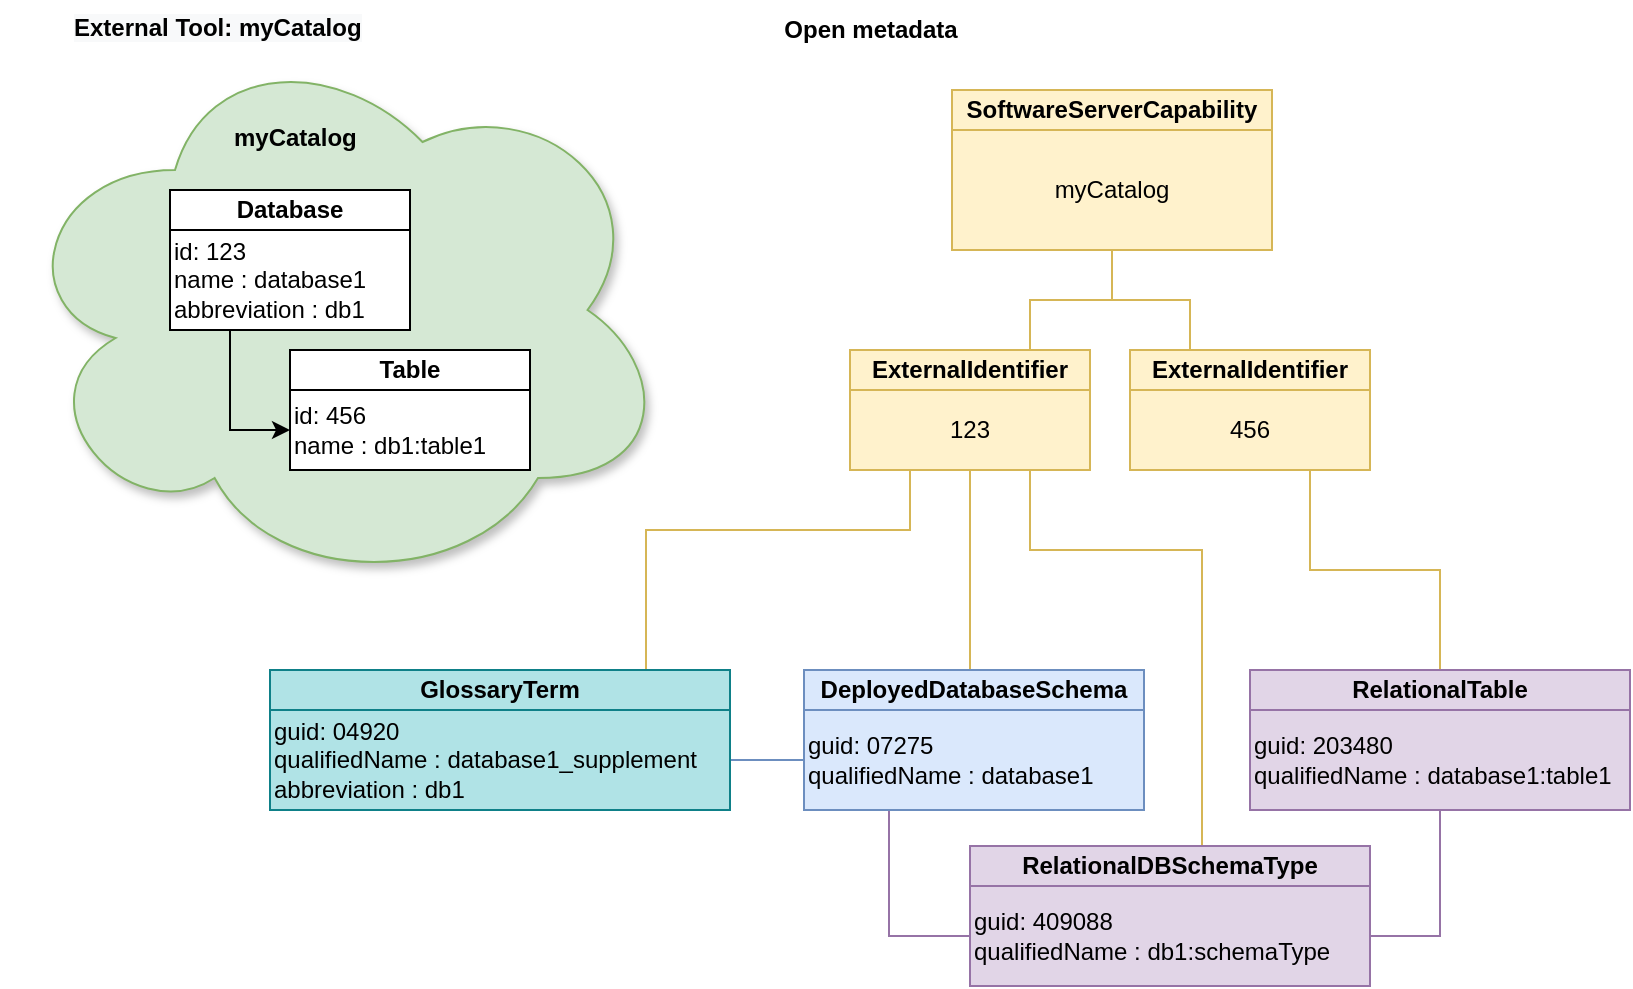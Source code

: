 <mxfile version="14.1.8" type="device" pages="2"><diagram id="NTIzl_c-cw8g8w2PrIPx" name="one-to-many-mapping"><mxGraphModel dx="1106" dy="830" grid="1" gridSize="10" guides="1" tooltips="1" connect="1" arrows="1" fold="1" page="1" pageScale="1" pageWidth="827" pageHeight="1169" math="0" shadow="0"><root><mxCell id="0"/><mxCell id="1" parent="0"/><mxCell id="3WAn5p7mUv7_2XP0ayZY-3" value="" style="ellipse;shape=cloud;whiteSpace=wrap;html=1;align=left;verticalAlign=top;fillColor=#d5e8d4;strokeColor=#82b366;shadow=1;" parent="1" vertex="1"><mxGeometry x="9" y="95" width="330" height="280" as="geometry"/></mxCell><mxCell id="3WAn5p7mUv7_2XP0ayZY-1" value="Database" style="rounded=0;whiteSpace=wrap;html=1;fontStyle=1" parent="1" vertex="1"><mxGeometry x="89" y="175" width="120" height="20" as="geometry"/></mxCell><mxCell id="3WAn5p7mUv7_2XP0ayZY-8" style="edgeStyle=orthogonalEdgeStyle;rounded=0;orthogonalLoop=1;jettySize=auto;html=1;exitX=0.25;exitY=1;exitDx=0;exitDy=0;entryX=0;entryY=0.5;entryDx=0;entryDy=0;" parent="1" source="3WAn5p7mUv7_2XP0ayZY-2" target="3WAn5p7mUv7_2XP0ayZY-7" edge="1"><mxGeometry relative="1" as="geometry"/></mxCell><mxCell id="3WAn5p7mUv7_2XP0ayZY-2" value="id: 123&lt;br&gt;name : database1&lt;br&gt;abbreviation : db1" style="rounded=0;whiteSpace=wrap;html=1;align=left;" parent="1" vertex="1"><mxGeometry x="89" y="195" width="120" height="50" as="geometry"/></mxCell><mxCell id="3WAn5p7mUv7_2XP0ayZY-4" value="SoftwareServerCapability" style="rounded=0;whiteSpace=wrap;html=1;align=center;fontStyle=1;fillColor=#fff2cc;strokeColor=#d6b656;" parent="1" vertex="1"><mxGeometry x="480" y="125" width="160" height="20" as="geometry"/></mxCell><mxCell id="3WAn5p7mUv7_2XP0ayZY-11" style="edgeStyle=orthogonalEdgeStyle;rounded=0;orthogonalLoop=1;jettySize=auto;html=1;entryX=0.75;entryY=0;entryDx=0;entryDy=0;endArrow=none;endFill=0;fillColor=#fff2cc;strokeColor=#d6b656;" parent="1" source="3WAn5p7mUv7_2XP0ayZY-5" target="3WAn5p7mUv7_2XP0ayZY-9" edge="1"><mxGeometry relative="1" as="geometry"/></mxCell><mxCell id="3WAn5p7mUv7_2XP0ayZY-5" value="myCatalog" style="rounded=0;whiteSpace=wrap;html=1;align=center;fillColor=#fff2cc;strokeColor=#d6b656;" parent="1" vertex="1"><mxGeometry x="480" y="145" width="160" height="60" as="geometry"/></mxCell><mxCell id="3WAn5p7mUv7_2XP0ayZY-6" value="Table" style="rounded=0;whiteSpace=wrap;html=1;fontStyle=1" parent="1" vertex="1"><mxGeometry x="149" y="255" width="120" height="20" as="geometry"/></mxCell><mxCell id="3WAn5p7mUv7_2XP0ayZY-7" value="id: 456&lt;br&gt;name : db1:table1" style="rounded=0;whiteSpace=wrap;html=1;align=left;" parent="1" vertex="1"><mxGeometry x="149" y="275" width="120" height="40" as="geometry"/></mxCell><mxCell id="3WAn5p7mUv7_2XP0ayZY-9" value="ExternalIdentifier" style="rounded=0;whiteSpace=wrap;html=1;align=center;fontStyle=1;fillColor=#fff2cc;strokeColor=#d6b656;" parent="1" vertex="1"><mxGeometry x="429" y="255" width="120" height="20" as="geometry"/></mxCell><mxCell id="3i_hyOnJd9itfyXoSEDO-1" style="edgeStyle=orthogonalEdgeStyle;rounded=0;orthogonalLoop=1;jettySize=auto;html=1;exitX=0.75;exitY=1;exitDx=0;exitDy=0;fillColor=#fff2cc;strokeColor=#d6b656;endArrow=none;endFill=0;entryX=0.5;entryY=0;entryDx=0;entryDy=0;" parent="1" source="3WAn5p7mUv7_2XP0ayZY-10" target="3WAn5p7mUv7_2XP0ayZY-18" edge="1"><mxGeometry relative="1" as="geometry"><Array as="points"><mxPoint x="519" y="355"/><mxPoint x="605" y="355"/></Array></mxGeometry></mxCell><mxCell id="3i_hyOnJd9itfyXoSEDO-2" style="edgeStyle=orthogonalEdgeStyle;rounded=0;orthogonalLoop=1;jettySize=auto;html=1;exitX=0.25;exitY=1;exitDx=0;exitDy=0;endArrow=none;endFill=0;fillColor=#fff2cc;strokeColor=#d6b656;entryX=0.75;entryY=0;entryDx=0;entryDy=0;" parent="1" source="3WAn5p7mUv7_2XP0ayZY-10" target="3i_hyOnJd9itfyXoSEDO-3" edge="1"><mxGeometry relative="1" as="geometry"><mxPoint x="299" y="405" as="targetPoint"/><Array as="points"><mxPoint x="459" y="345"/><mxPoint x="327" y="345"/></Array></mxGeometry></mxCell><mxCell id="3WAn5p7mUv7_2XP0ayZY-10" value="123" style="rounded=0;whiteSpace=wrap;html=1;align=center;fillColor=#fff2cc;strokeColor=#d6b656;" parent="1" vertex="1"><mxGeometry x="429" y="275" width="120" height="40" as="geometry"/></mxCell><mxCell id="3WAn5p7mUv7_2XP0ayZY-12" style="edgeStyle=orthogonalEdgeStyle;rounded=0;orthogonalLoop=1;jettySize=auto;html=1;exitX=0.5;exitY=1;exitDx=0;exitDy=0;entryX=0.25;entryY=0;entryDx=0;entryDy=0;endArrow=none;endFill=0;fillColor=#fff2cc;strokeColor=#d6b656;" parent="1" source="3WAn5p7mUv7_2XP0ayZY-5" target="3WAn5p7mUv7_2XP0ayZY-13" edge="1"><mxGeometry relative="1" as="geometry"><mxPoint x="659" y="205" as="sourcePoint"/></mxGeometry></mxCell><mxCell id="3WAn5p7mUv7_2XP0ayZY-13" value="ExternalIdentifier" style="rounded=0;whiteSpace=wrap;html=1;align=center;fontStyle=1;fillColor=#fff2cc;strokeColor=#d6b656;" parent="1" vertex="1"><mxGeometry x="569" y="255" width="120" height="20" as="geometry"/></mxCell><mxCell id="3WAn5p7mUv7_2XP0ayZY-23" style="edgeStyle=orthogonalEdgeStyle;rounded=0;orthogonalLoop=1;jettySize=auto;html=1;exitX=0.75;exitY=1;exitDx=0;exitDy=0;entryX=0.5;entryY=0;entryDx=0;entryDy=0;endArrow=none;endFill=0;fillColor=#fff2cc;strokeColor=#d6b656;" parent="1" source="3WAn5p7mUv7_2XP0ayZY-14" target="3WAn5p7mUv7_2XP0ayZY-21" edge="1"><mxGeometry relative="1" as="geometry"/></mxCell><mxCell id="3WAn5p7mUv7_2XP0ayZY-14" value="456" style="rounded=0;whiteSpace=wrap;html=1;align=center;fillColor=#fff2cc;strokeColor=#d6b656;" parent="1" vertex="1"><mxGeometry x="569" y="275" width="120" height="40" as="geometry"/></mxCell><mxCell id="3WAn5p7mUv7_2XP0ayZY-20" style="edgeStyle=orthogonalEdgeStyle;rounded=0;orthogonalLoop=1;jettySize=auto;html=1;exitX=0.5;exitY=0;exitDx=0;exitDy=0;entryX=0.5;entryY=1;entryDx=0;entryDy=0;endArrow=none;endFill=0;fillColor=#fff2cc;strokeColor=#d6b656;" parent="1" source="3WAn5p7mUv7_2XP0ayZY-15" target="3WAn5p7mUv7_2XP0ayZY-10" edge="1"><mxGeometry relative="1" as="geometry"><Array as="points"><mxPoint x="489" y="415"/></Array></mxGeometry></mxCell><mxCell id="3WAn5p7mUv7_2XP0ayZY-15" value="DeployedDatabaseSchema" style="rounded=0;whiteSpace=wrap;html=1;fontStyle=1;fillColor=#dae8fc;strokeColor=#6c8ebf;" parent="1" vertex="1"><mxGeometry x="406" y="415" width="170" height="20" as="geometry"/></mxCell><mxCell id="3WAn5p7mUv7_2XP0ayZY-16" style="edgeStyle=orthogonalEdgeStyle;rounded=0;orthogonalLoop=1;jettySize=auto;html=1;exitX=0.25;exitY=1;exitDx=0;exitDy=0;entryX=0;entryY=0.5;entryDx=0;entryDy=0;endArrow=none;endFill=0;fillColor=#e1d5e7;strokeColor=#9673a6;" parent="1" source="3WAn5p7mUv7_2XP0ayZY-17" target="3WAn5p7mUv7_2XP0ayZY-19" edge="1"><mxGeometry relative="1" as="geometry"/></mxCell><mxCell id="3i_hyOnJd9itfyXoSEDO-5" style="edgeStyle=orthogonalEdgeStyle;rounded=0;orthogonalLoop=1;jettySize=auto;html=1;exitX=0;exitY=0.5;exitDx=0;exitDy=0;entryX=1;entryY=0.5;entryDx=0;entryDy=0;endArrow=none;endFill=0;fillColor=#dae8fc;strokeColor=#6c8ebf;" parent="1" source="3WAn5p7mUv7_2XP0ayZY-17" target="3i_hyOnJd9itfyXoSEDO-4" edge="1"><mxGeometry relative="1" as="geometry"/></mxCell><mxCell id="3WAn5p7mUv7_2XP0ayZY-17" value="guid: 07275&lt;br&gt;qualifiedName : database1" style="rounded=0;whiteSpace=wrap;html=1;align=left;fillColor=#dae8fc;strokeColor=#6c8ebf;" parent="1" vertex="1"><mxGeometry x="406" y="435" width="170" height="50" as="geometry"/></mxCell><mxCell id="3WAn5p7mUv7_2XP0ayZY-18" value="RelationalDBSchemaType" style="rounded=0;whiteSpace=wrap;html=1;fontStyle=1;fillColor=#e1d5e7;strokeColor=#9673a6;" parent="1" vertex="1"><mxGeometry x="489" y="503" width="200" height="20" as="geometry"/></mxCell><mxCell id="3WAn5p7mUv7_2XP0ayZY-25" style="edgeStyle=orthogonalEdgeStyle;rounded=0;orthogonalLoop=1;jettySize=auto;html=1;exitX=1;exitY=0.5;exitDx=0;exitDy=0;entryX=0.5;entryY=1;entryDx=0;entryDy=0;endArrow=none;endFill=0;fillColor=#e1d5e7;strokeColor=#9673a6;" parent="1" source="3WAn5p7mUv7_2XP0ayZY-19" target="3WAn5p7mUv7_2XP0ayZY-22" edge="1"><mxGeometry relative="1" as="geometry"/></mxCell><mxCell id="3WAn5p7mUv7_2XP0ayZY-19" value="guid: 409088&lt;br&gt;qualifiedName : db1:schemaType" style="rounded=0;whiteSpace=wrap;html=1;align=left;fillColor=#e1d5e7;strokeColor=#9673a6;" parent="1" vertex="1"><mxGeometry x="489" y="523" width="200" height="50" as="geometry"/></mxCell><mxCell id="3WAn5p7mUv7_2XP0ayZY-21" value="RelationalTable" style="rounded=0;whiteSpace=wrap;html=1;fontStyle=1;fillColor=#e1d5e7;strokeColor=#9673a6;" parent="1" vertex="1"><mxGeometry x="629" y="415" width="190" height="20" as="geometry"/></mxCell><mxCell id="3WAn5p7mUv7_2XP0ayZY-22" value="guid: 203480&lt;br&gt;qualifiedName : database1:table1" style="rounded=0;whiteSpace=wrap;html=1;align=left;fillColor=#e1d5e7;strokeColor=#9673a6;" parent="1" vertex="1"><mxGeometry x="629" y="435" width="190" height="50" as="geometry"/></mxCell><mxCell id="3WAn5p7mUv7_2XP0ayZY-27" value="&lt;b&gt;Open metadata&lt;/b&gt;" style="text;html=1;align=center;verticalAlign=middle;resizable=0;points=[];autosize=1;" parent="1" vertex="1"><mxGeometry x="389" y="85" width="100" height="20" as="geometry"/></mxCell><mxCell id="3WAn5p7mUv7_2XP0ayZY-28" value="&lt;font face=&quot;helvetica&quot;&gt;&lt;b&gt;myCatalog&lt;/b&gt;&lt;/font&gt;" style="text;whiteSpace=wrap;html=1;" parent="1" vertex="1"><mxGeometry x="119" y="135" width="70" height="30" as="geometry"/></mxCell><mxCell id="3WAn5p7mUv7_2XP0ayZY-29" value="&lt;b style=&quot;color: rgb(0 , 0 , 0) ; font-family: &amp;#34;helvetica&amp;#34; ; font-size: 12px ; font-style: normal ; letter-spacing: normal ; text-align: left ; text-indent: 0px ; text-transform: none ; word-spacing: 0px ; background-color: rgb(248 , 249 , 250)&quot;&gt;External Tool: myCatalog&lt;/b&gt;" style="text;whiteSpace=wrap;html=1;" parent="1" vertex="1"><mxGeometry x="39" y="80" width="230" height="30" as="geometry"/></mxCell><mxCell id="3i_hyOnJd9itfyXoSEDO-3" value="GlossaryTerm" style="rounded=0;whiteSpace=wrap;html=1;fontStyle=1;fillColor=#b0e3e6;strokeColor=#0e8088;" parent="1" vertex="1"><mxGeometry x="139" y="415" width="230" height="20" as="geometry"/></mxCell><mxCell id="3i_hyOnJd9itfyXoSEDO-4" value="guid: 04920&lt;br&gt;qualifiedName : database1_supplement&lt;br&gt;abbreviation : db1" style="rounded=0;whiteSpace=wrap;html=1;align=left;fillColor=#b0e3e6;strokeColor=#0e8088;" parent="1" vertex="1"><mxGeometry x="139" y="435" width="230" height="50" as="geometry"/></mxCell></root></mxGraphModel></diagram><diagram name="many-to-one-mapping" id="N9-D2jFjG4wgA56Eu8Rx"><mxGraphModel dx="1106" dy="830" grid="1" gridSize="10" guides="1" tooltips="1" connect="1" arrows="1" fold="1" page="1" pageScale="1" pageWidth="827" pageHeight="1169" math="0" shadow="0"><root><mxCell id="tRr8dpZXgAs2R_YEJDFq-0"/><mxCell id="tRr8dpZXgAs2R_YEJDFq-1" parent="tRr8dpZXgAs2R_YEJDFq-0"/><mxCell id="tRr8dpZXgAs2R_YEJDFq-2" value="" style="ellipse;shape=cloud;whiteSpace=wrap;html=1;align=left;verticalAlign=top;fillColor=#d5e8d4;strokeColor=#82b366;shadow=1;" parent="tRr8dpZXgAs2R_YEJDFq-1" vertex="1"><mxGeometry x="40" y="90" width="330" height="280" as="geometry"/></mxCell><mxCell id="tRr8dpZXgAs2R_YEJDFq-3" value="BusinessTerm" style="rounded=0;whiteSpace=wrap;html=1;fontStyle=1" parent="tRr8dpZXgAs2R_YEJDFq-1" vertex="1"><mxGeometry x="120" y="170" width="140" height="20" as="geometry"/></mxCell><mxCell id="tRr8dpZXgAs2R_YEJDFq-4" style="edgeStyle=orthogonalEdgeStyle;rounded=0;orthogonalLoop=1;jettySize=auto;html=1;exitX=0.25;exitY=1;exitDx=0;exitDy=0;entryX=0;entryY=0.5;entryDx=0;entryDy=0;" parent="tRr8dpZXgAs2R_YEJDFq-1" source="tRr8dpZXgAs2R_YEJDFq-5" target="tRr8dpZXgAs2R_YEJDFq-10" edge="1"><mxGeometry relative="1" as="geometry"/></mxCell><mxCell id="tRr8dpZXgAs2R_YEJDFq-5" value="id: gt1&lt;br&gt;name : car manufacturer" style="rounded=0;whiteSpace=wrap;html=1;align=left;" parent="tRr8dpZXgAs2R_YEJDFq-1" vertex="1"><mxGeometry x="120" y="190" width="140" height="40" as="geometry"/></mxCell><mxCell id="tRr8dpZXgAs2R_YEJDFq-7" style="edgeStyle=orthogonalEdgeStyle;rounded=0;orthogonalLoop=1;jettySize=auto;html=1;entryX=0.75;entryY=0;entryDx=0;entryDy=0;endArrow=none;endFill=0;fillColor=#fff2cc;strokeColor=#d6b656;" parent="tRr8dpZXgAs2R_YEJDFq-1" target="tRr8dpZXgAs2R_YEJDFq-11" edge="1"><mxGeometry relative="1" as="geometry"><Array as="points"><mxPoint x="590" y="225"/><mxPoint x="520" y="225"/><mxPoint x="520" y="250"/></Array><mxPoint x="590" y="200" as="sourcePoint"/></mxGeometry></mxCell><mxCell id="tRr8dpZXgAs2R_YEJDFq-9" value="Example" style="rounded=0;whiteSpace=wrap;html=1;fontStyle=1" parent="tRr8dpZXgAs2R_YEJDFq-1" vertex="1"><mxGeometry x="180" y="250" width="120" height="20" as="geometry"/></mxCell><mxCell id="tRr8dpZXgAs2R_YEJDFq-10" value="id : ex6&lt;br&gt;name : Volvo&amp;nbsp;" style="rounded=0;whiteSpace=wrap;html=1;align=left;" parent="tRr8dpZXgAs2R_YEJDFq-1" vertex="1"><mxGeometry x="180" y="270" width="120" height="40" as="geometry"/></mxCell><mxCell id="tRr8dpZXgAs2R_YEJDFq-11" value="ExternalIdentifier" style="rounded=0;whiteSpace=wrap;html=1;align=center;fontStyle=1;fillColor=#fff2cc;strokeColor=#d6b656;" parent="tRr8dpZXgAs2R_YEJDFq-1" vertex="1"><mxGeometry x="460" y="250" width="120" height="20" as="geometry"/></mxCell><mxCell id="tRr8dpZXgAs2R_YEJDFq-14" value="gt1" style="rounded=0;whiteSpace=wrap;html=1;align=center;fillColor=#fff2cc;strokeColor=#d6b656;" parent="tRr8dpZXgAs2R_YEJDFq-1" vertex="1"><mxGeometry x="460" y="270" width="120" height="40" as="geometry"/></mxCell><mxCell id="tRr8dpZXgAs2R_YEJDFq-15" style="edgeStyle=orthogonalEdgeStyle;rounded=0;orthogonalLoop=1;jettySize=auto;html=1;exitX=0.5;exitY=1;exitDx=0;exitDy=0;entryX=0.25;entryY=0;entryDx=0;entryDy=0;endArrow=none;endFill=0;fillColor=#fff2cc;strokeColor=#d6b656;" parent="tRr8dpZXgAs2R_YEJDFq-1" target="tRr8dpZXgAs2R_YEJDFq-16" edge="1"><mxGeometry relative="1" as="geometry"><mxPoint x="590" y="200" as="sourcePoint"/><Array as="points"><mxPoint x="590" y="225"/><mxPoint x="660" y="225"/><mxPoint x="660" y="250"/></Array></mxGeometry></mxCell><mxCell id="tRr8dpZXgAs2R_YEJDFq-16" value="ExternalIdentifier" style="rounded=0;whiteSpace=wrap;html=1;align=center;fontStyle=1;fillColor=#fff2cc;strokeColor=#d6b656;" parent="tRr8dpZXgAs2R_YEJDFq-1" vertex="1"><mxGeometry x="600" y="250" width="120" height="20" as="geometry"/></mxCell><mxCell id="tRr8dpZXgAs2R_YEJDFq-18" value="ex6" style="rounded=0;whiteSpace=wrap;html=1;align=center;fillColor=#fff2cc;strokeColor=#d6b656;" parent="tRr8dpZXgAs2R_YEJDFq-1" vertex="1"><mxGeometry x="600" y="270" width="120" height="40" as="geometry"/></mxCell><mxCell id="tRr8dpZXgAs2R_YEJDFq-29" value="&lt;b&gt;Open metadata&lt;/b&gt;" style="text;html=1;align=center;verticalAlign=middle;resizable=0;points=[];autosize=1;" parent="tRr8dpZXgAs2R_YEJDFq-1" vertex="1"><mxGeometry x="420" y="80" width="100" height="20" as="geometry"/></mxCell><mxCell id="tRr8dpZXgAs2R_YEJDFq-30" value="&lt;font face=&quot;helvetica&quot;&gt;&lt;b&gt;myCatalog&lt;/b&gt;&lt;/font&gt;" style="text;whiteSpace=wrap;html=1;" parent="tRr8dpZXgAs2R_YEJDFq-1" vertex="1"><mxGeometry x="150" y="130" width="70" height="30" as="geometry"/></mxCell><mxCell id="tRr8dpZXgAs2R_YEJDFq-31" value="&lt;b style=&quot;color: rgb(0 , 0 , 0) ; font-family: &amp;#34;helvetica&amp;#34; ; font-size: 12px ; font-style: normal ; letter-spacing: normal ; text-align: left ; text-indent: 0px ; text-transform: none ; word-spacing: 0px ; background-color: rgb(248 , 249 , 250)&quot;&gt;External Tool: myCatalog&lt;/b&gt;" style="text;whiteSpace=wrap;html=1;" parent="tRr8dpZXgAs2R_YEJDFq-1" vertex="1"><mxGeometry x="70" y="75" width="230" height="30" as="geometry"/></mxCell><mxCell id="tRr8dpZXgAs2R_YEJDFq-35" style="edgeStyle=orthogonalEdgeStyle;rounded=0;orthogonalLoop=1;jettySize=auto;html=1;entryX=0.5;entryY=1;entryDx=0;entryDy=0;endArrow=none;endFill=0;fillColor=#fff2cc;strokeColor=#d6b656;" parent="tRr8dpZXgAs2R_YEJDFq-1" source="tRr8dpZXgAs2R_YEJDFq-32" target="tRr8dpZXgAs2R_YEJDFq-14" edge="1"><mxGeometry relative="1" as="geometry"/></mxCell><mxCell id="tRr8dpZXgAs2R_YEJDFq-36" style="edgeStyle=orthogonalEdgeStyle;rounded=0;orthogonalLoop=1;jettySize=auto;html=1;entryX=0.5;entryY=1;entryDx=0;entryDy=0;endArrow=none;endFill=0;fillColor=#fff2cc;strokeColor=#d6b656;" parent="tRr8dpZXgAs2R_YEJDFq-1" source="tRr8dpZXgAs2R_YEJDFq-32" target="tRr8dpZXgAs2R_YEJDFq-18" edge="1"><mxGeometry relative="1" as="geometry"/></mxCell><mxCell id="tRr8dpZXgAs2R_YEJDFq-32" value="GlossaryTerm" style="rounded=0;whiteSpace=wrap;html=1;fontStyle=1;fillColor=#b0e3e6;strokeColor=#0e8088;" parent="tRr8dpZXgAs2R_YEJDFq-1" vertex="1"><mxGeometry x="455" y="380" width="270" height="20" as="geometry"/></mxCell><mxCell id="tRr8dpZXgAs2R_YEJDFq-33" value="guid: 98400&lt;br&gt;qualifiedName : car_manufacturer30307777&lt;br&gt;displayName : car manufacturer&lt;br&gt;example : Volvo" style="rounded=0;whiteSpace=wrap;html=1;align=left;fillColor=#b0e3e6;strokeColor=#0e8088;" parent="tRr8dpZXgAs2R_YEJDFq-1" vertex="1"><mxGeometry x="455" y="400" width="270" height="70" as="geometry"/></mxCell><mxCell id="-sQ1c2pgSiP5RE-AVkg1-0" value="SoftwareServerCapability" style="rounded=0;whiteSpace=wrap;html=1;align=center;fontStyle=1;fillColor=#fff2cc;strokeColor=#d6b656;" vertex="1" parent="tRr8dpZXgAs2R_YEJDFq-1"><mxGeometry x="510" y="125" width="160" height="20" as="geometry"/></mxCell><mxCell id="-sQ1c2pgSiP5RE-AVkg1-1" value="myCatalog" style="rounded=0;whiteSpace=wrap;html=1;align=center;fillColor=#fff2cc;strokeColor=#d6b656;" vertex="1" parent="tRr8dpZXgAs2R_YEJDFq-1"><mxGeometry x="510" y="145" width="160" height="60" as="geometry"/></mxCell></root></mxGraphModel></diagram></mxfile>